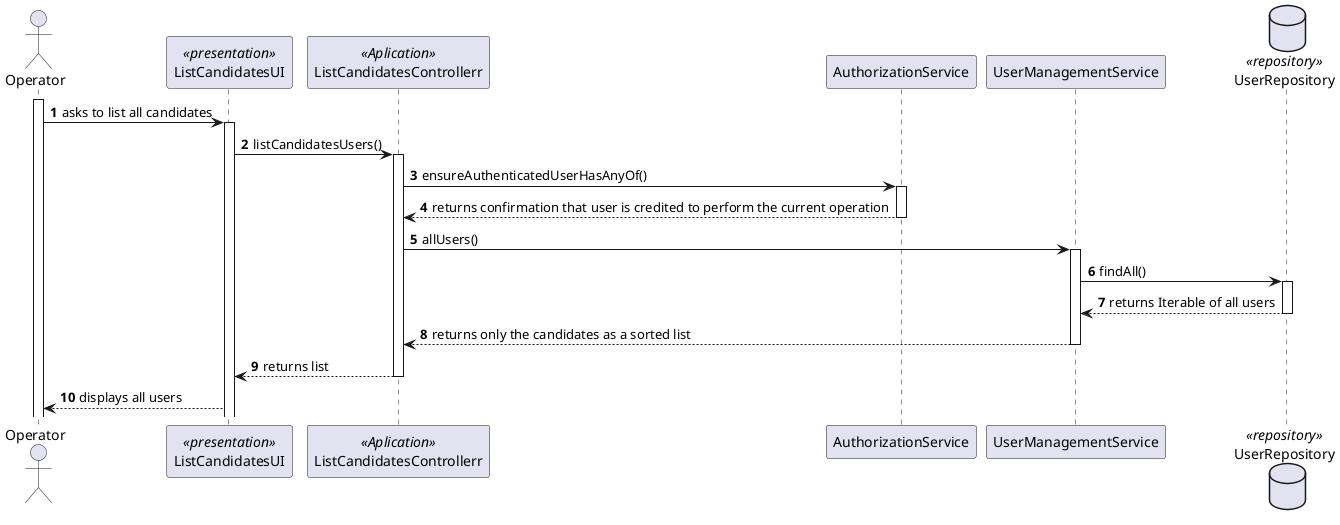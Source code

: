 @startuml
'https://plantuml.com/sequence-diagram

autonumber
actor "Operator" as O
participant "ListCandidatesUI" as UI <<presentation>>
participant "ListCandidatesControllerr" as CTRL <<Aplication>>
participant "AuthorizationService" as AUTH
participant "UserManagementService" as UMNG
database UserRepository as REPU <<repository>>



activate O
O-> UI : asks to list all candidates
activate UI
UI -> CTRL: listCandidatesUsers()
activate CTRL
CTRL -> AUTH: ensureAuthenticatedUserHasAnyOf()
activate AUTH
AUTH --> CTRL: returns confirmation that user is credited to perform the current operation
deactivate AUTH
CTRL -> UMNG: allUsers()
activate UMNG
UMNG -> REPU: findAll()
activate REPU
REPU --> UMNG : returns Iterable of all users
deactivate REPU
UMNG --> CTRL : returns only the candidates as a sorted list
deactivate UMNG
CTRL --> UI: returns list
deactivate CTRL
UI --> O : displays all users
@enduml